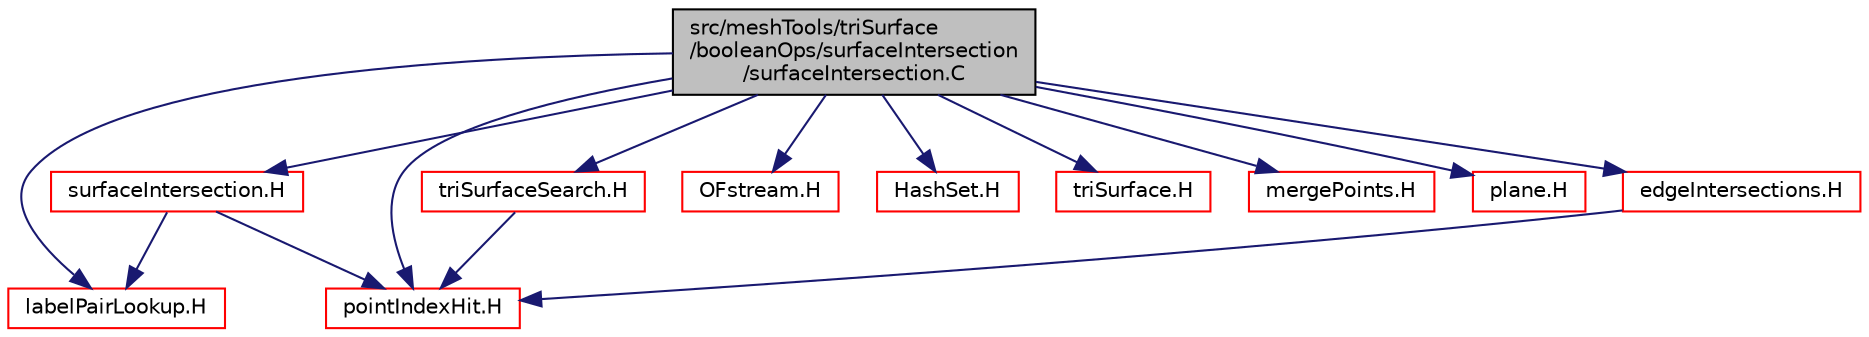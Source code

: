 digraph "src/meshTools/triSurface/booleanOps/surfaceIntersection/surfaceIntersection.C"
{
  bgcolor="transparent";
  edge [fontname="Helvetica",fontsize="10",labelfontname="Helvetica",labelfontsize="10"];
  node [fontname="Helvetica",fontsize="10",shape=record];
  Node1 [label="src/meshTools/triSurface\l/booleanOps/surfaceIntersection\l/surfaceIntersection.C",height=0.2,width=0.4,color="black", fillcolor="grey75", style="filled", fontcolor="black"];
  Node1 -> Node2 [color="midnightblue",fontsize="10",style="solid",fontname="Helvetica"];
  Node2 [label="surfaceIntersection.H",height=0.2,width=0.4,color="red",URL="$a07644.html"];
  Node2 -> Node3 [color="midnightblue",fontsize="10",style="solid",fontname="Helvetica"];
  Node3 [label="labelPairLookup.H",height=0.2,width=0.4,color="red",URL="$a10713.html"];
  Node2 -> Node4 [color="midnightblue",fontsize="10",style="solid",fontname="Helvetica"];
  Node4 [label="pointIndexHit.H",height=0.2,width=0.4,color="red",URL="$a08939.html"];
  Node1 -> Node5 [color="midnightblue",fontsize="10",style="solid",fontname="Helvetica"];
  Node5 [label="triSurfaceSearch.H",height=0.2,width=0.4,color="red",URL="$a07658.html"];
  Node5 -> Node4 [color="midnightblue",fontsize="10",style="solid",fontname="Helvetica"];
  Node1 -> Node3 [color="midnightblue",fontsize="10",style="solid",fontname="Helvetica"];
  Node1 -> Node6 [color="midnightblue",fontsize="10",style="solid",fontname="Helvetica"];
  Node6 [label="OFstream.H",height=0.2,width=0.4,color="red",URL="$a07936.html"];
  Node1 -> Node7 [color="midnightblue",fontsize="10",style="solid",fontname="Helvetica"];
  Node7 [label="HashSet.H",height=0.2,width=0.4,color="red",URL="$a07736.html"];
  Node1 -> Node8 [color="midnightblue",fontsize="10",style="solid",fontname="Helvetica"];
  Node8 [label="triSurface.H",height=0.2,width=0.4,color="red",URL="$a10743.html"];
  Node1 -> Node4 [color="midnightblue",fontsize="10",style="solid",fontname="Helvetica"];
  Node1 -> Node9 [color="midnightblue",fontsize="10",style="solid",fontname="Helvetica"];
  Node9 [label="mergePoints.H",height=0.2,width=0.4,color="red",URL="$a08721.html",tooltip="Merge points. See below. "];
  Node1 -> Node10 [color="midnightblue",fontsize="10",style="solid",fontname="Helvetica"];
  Node10 [label="plane.H",height=0.2,width=0.4,color="red",URL="$a08944.html"];
  Node1 -> Node11 [color="midnightblue",fontsize="10",style="solid",fontname="Helvetica"];
  Node11 [label="edgeIntersections.H",height=0.2,width=0.4,color="red",URL="$a07642.html"];
  Node11 -> Node4 [color="midnightblue",fontsize="10",style="solid",fontname="Helvetica"];
}
